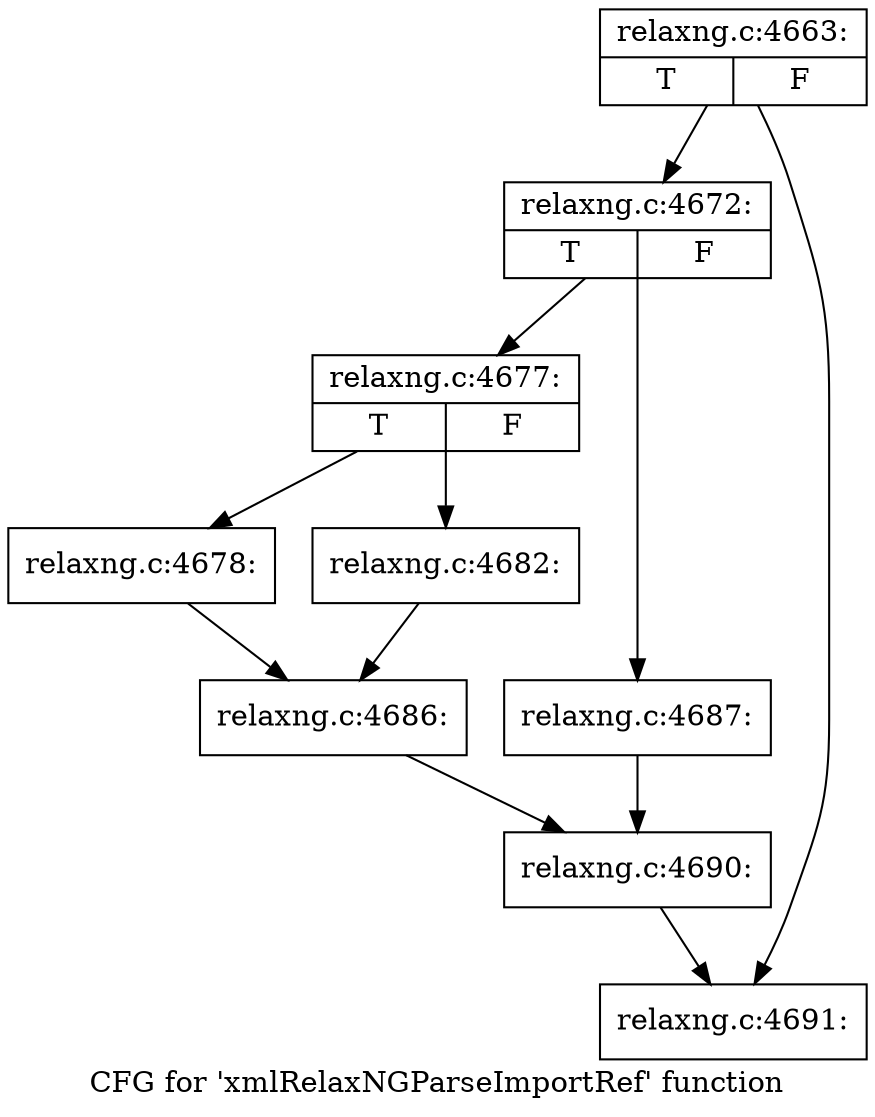 digraph "CFG for 'xmlRelaxNGParseImportRef' function" {
	label="CFG for 'xmlRelaxNGParseImportRef' function";

	Node0x3d0f1a0 [shape=record,label="{relaxng.c:4663:|{<s0>T|<s1>F}}"];
	Node0x3d0f1a0 -> Node0x3d11100;
	Node0x3d0f1a0 -> Node0x3d11150;
	Node0x3d11100 [shape=record,label="{relaxng.c:4672:|{<s0>T|<s1>F}}"];
	Node0x3d11100 -> Node0x3d11e70;
	Node0x3d11100 -> Node0x3d11f10;
	Node0x3d11e70 [shape=record,label="{relaxng.c:4677:|{<s0>T|<s1>F}}"];
	Node0x3d11e70 -> Node0x3d122d0;
	Node0x3d11e70 -> Node0x3d12370;
	Node0x3d122d0 [shape=record,label="{relaxng.c:4678:}"];
	Node0x3d122d0 -> Node0x3d12320;
	Node0x3d12370 [shape=record,label="{relaxng.c:4682:}"];
	Node0x3d12370 -> Node0x3d12320;
	Node0x3d12320 [shape=record,label="{relaxng.c:4686:}"];
	Node0x3d12320 -> Node0x3d11ec0;
	Node0x3d11f10 [shape=record,label="{relaxng.c:4687:}"];
	Node0x3d11f10 -> Node0x3d11ec0;
	Node0x3d11ec0 [shape=record,label="{relaxng.c:4690:}"];
	Node0x3d11ec0 -> Node0x3d11150;
	Node0x3d11150 [shape=record,label="{relaxng.c:4691:}"];
}

